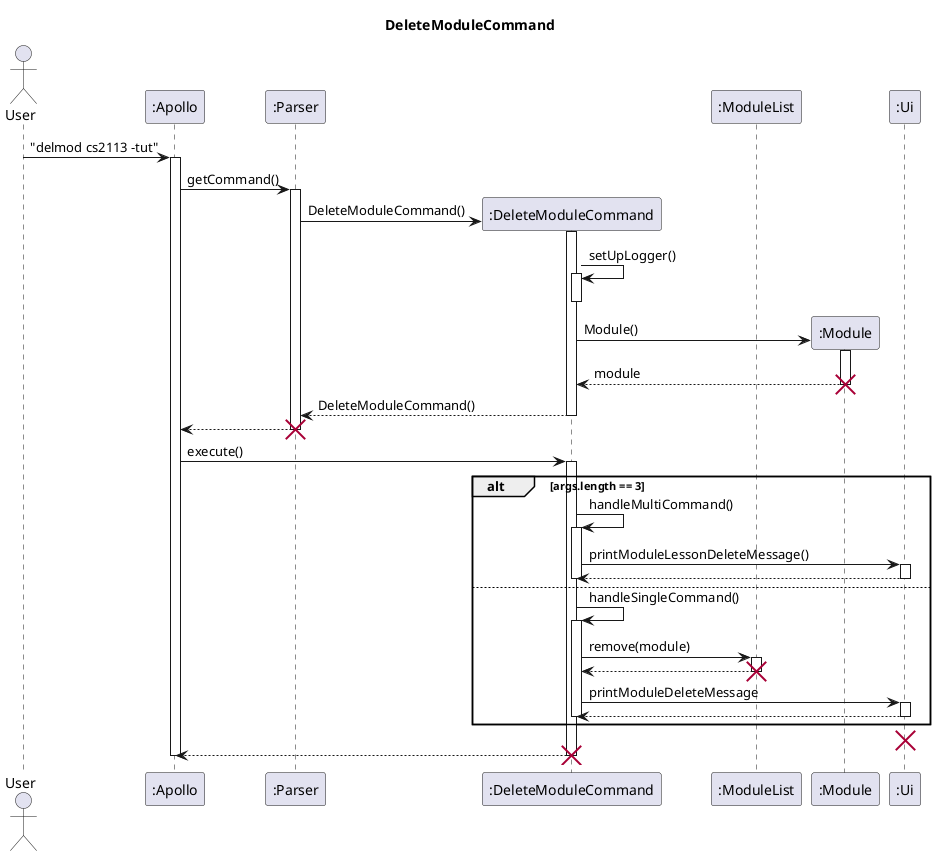 @startuml
'https://plantuml.com/sequence-diagram

skinparam maxMessageSize 150

title DeleteModuleCommand

actor User

participant ":Apollo" as Apollo
participant ":Parser" as Parser
participant ":DeleteModuleCommand" as delmod
participant ":ModuleList" as ModuleList
participant ":Module" as Module
participant ":Ui" as Ui

User -> Apollo : "delmod cs2113 -tut"
activate Apollo

Apollo -> Parser: getCommand()
activate Parser

Parser -> delmod** : DeleteModuleCommand()
activate delmod

delmod -> delmod : setUpLogger()
activate delmod
deactivate delmod

delmod -> Module** : Module()
activate Module
Module --> delmod : module
deactivate Module
destroy Module

delmod --> Parser : DeleteModuleCommand()
deactivate delmod

Parser --> Apollo
deactivate Parser
destroy Parser

Apollo -> delmod : execute()
activate delmod

alt args.length == 3
    delmod -> delmod : handleMultiCommand()
    activate delmod
    delmod -> Ui : printModuleLessonDeleteMessage()
    activate Ui
    Ui --> delmod
    deactivate Ui

    deactivate delmod

else
    delmod -> delmod : handleSingleCommand()
    activate delmod
    delmod -> ModuleList : remove(module)
    activate ModuleList
    ModuleList --> delmod
    deactivate ModuleList
    destroy ModuleList

    delmod -> Ui : printModuleDeleteMessage
    activate Ui
    Ui --> delmod
    deactivate delmod
    deactivate Ui

end

destroy Ui

delmod --> Apollo

deactivate delmod
destroy delmod

deactivate Apollo









@enduml